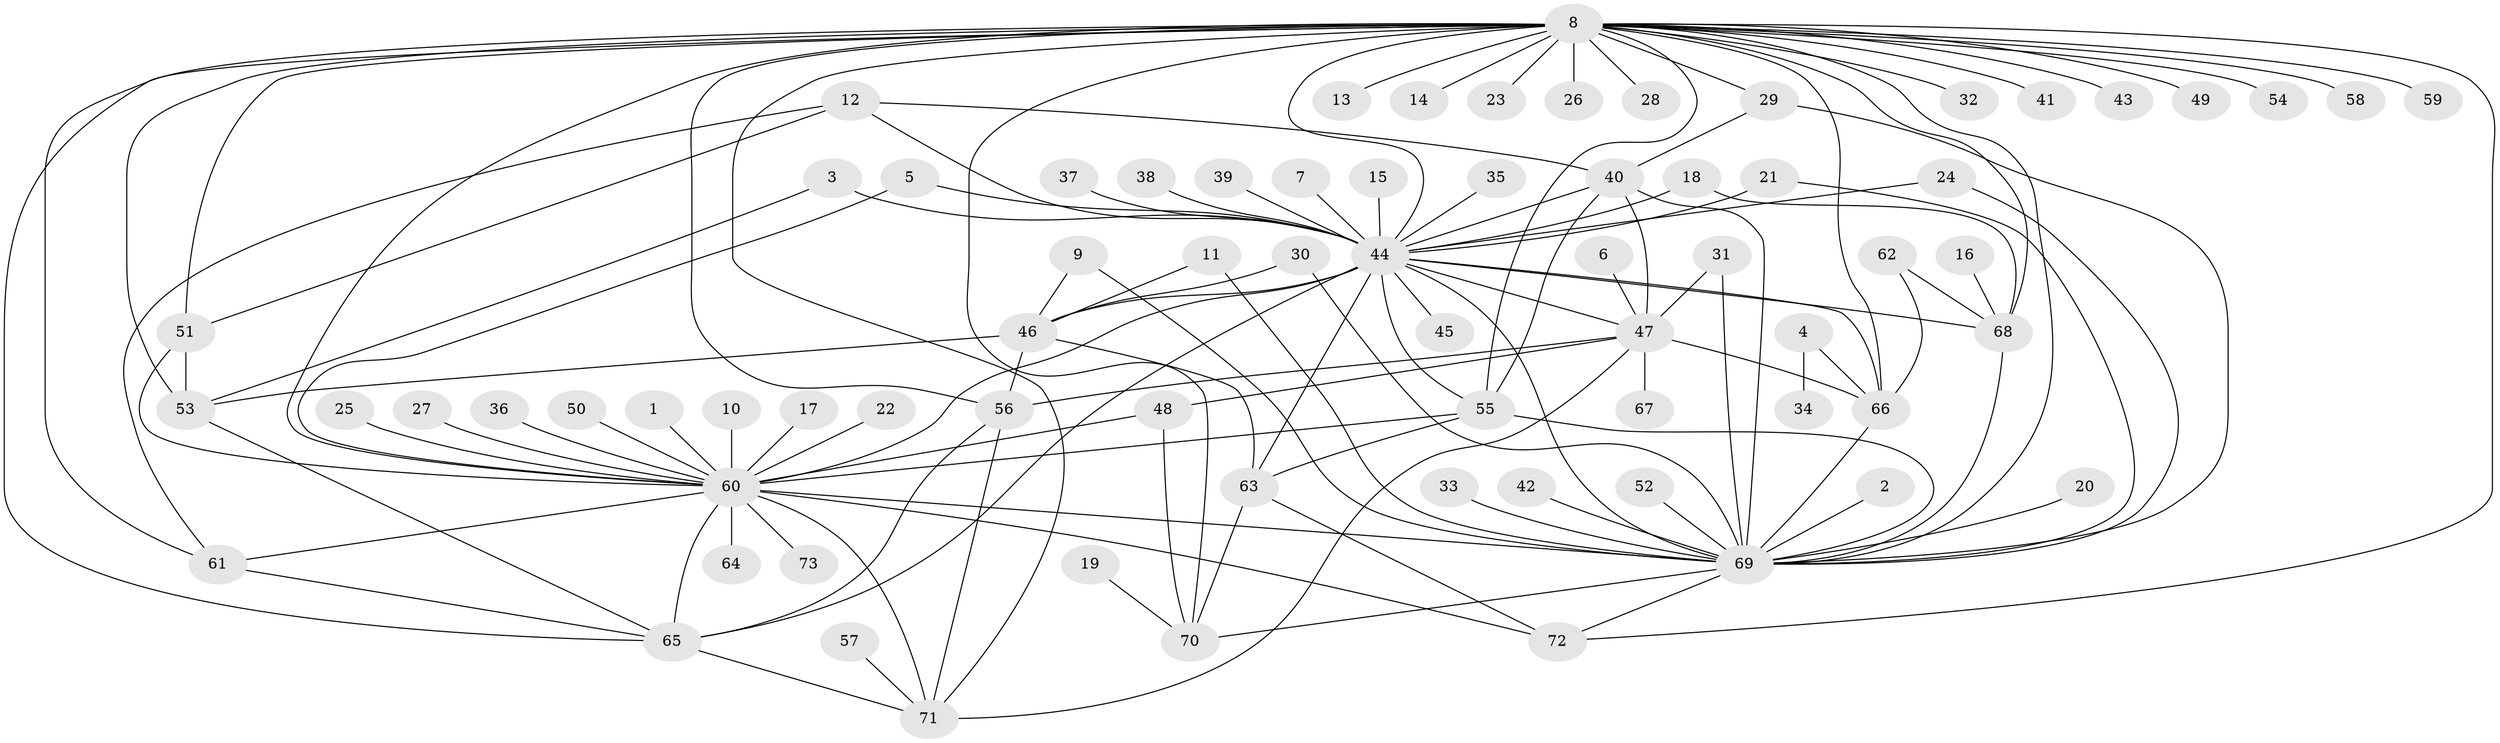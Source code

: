 // original degree distribution, {23: 0.00684931506849315, 22: 0.00684931506849315, 34: 0.00684931506849315, 6: 0.0273972602739726, 9: 0.02054794520547945, 5: 0.06164383561643835, 4: 0.06164383561643835, 3: 0.07534246575342465, 25: 0.00684931506849315, 2: 0.21232876712328766, 26: 0.00684931506849315, 1: 0.4794520547945205, 10: 0.00684931506849315, 8: 0.0136986301369863, 7: 0.00684931506849315}
// Generated by graph-tools (version 1.1) at 2025/26/03/09/25 03:26:00]
// undirected, 73 vertices, 125 edges
graph export_dot {
graph [start="1"]
  node [color=gray90,style=filled];
  1;
  2;
  3;
  4;
  5;
  6;
  7;
  8;
  9;
  10;
  11;
  12;
  13;
  14;
  15;
  16;
  17;
  18;
  19;
  20;
  21;
  22;
  23;
  24;
  25;
  26;
  27;
  28;
  29;
  30;
  31;
  32;
  33;
  34;
  35;
  36;
  37;
  38;
  39;
  40;
  41;
  42;
  43;
  44;
  45;
  46;
  47;
  48;
  49;
  50;
  51;
  52;
  53;
  54;
  55;
  56;
  57;
  58;
  59;
  60;
  61;
  62;
  63;
  64;
  65;
  66;
  67;
  68;
  69;
  70;
  71;
  72;
  73;
  1 -- 60 [weight=1.0];
  2 -- 69 [weight=1.0];
  3 -- 44 [weight=1.0];
  3 -- 53 [weight=1.0];
  4 -- 34 [weight=1.0];
  4 -- 66 [weight=1.0];
  5 -- 44 [weight=1.0];
  5 -- 60 [weight=1.0];
  6 -- 47 [weight=1.0];
  7 -- 44 [weight=1.0];
  8 -- 13 [weight=1.0];
  8 -- 14 [weight=1.0];
  8 -- 23 [weight=1.0];
  8 -- 26 [weight=1.0];
  8 -- 28 [weight=1.0];
  8 -- 29 [weight=2.0];
  8 -- 32 [weight=1.0];
  8 -- 41 [weight=2.0];
  8 -- 43 [weight=1.0];
  8 -- 44 [weight=2.0];
  8 -- 49 [weight=1.0];
  8 -- 51 [weight=1.0];
  8 -- 53 [weight=1.0];
  8 -- 54 [weight=1.0];
  8 -- 55 [weight=1.0];
  8 -- 56 [weight=2.0];
  8 -- 58 [weight=1.0];
  8 -- 59 [weight=1.0];
  8 -- 60 [weight=3.0];
  8 -- 61 [weight=2.0];
  8 -- 65 [weight=1.0];
  8 -- 66 [weight=2.0];
  8 -- 68 [weight=2.0];
  8 -- 69 [weight=1.0];
  8 -- 70 [weight=2.0];
  8 -- 71 [weight=1.0];
  8 -- 72 [weight=1.0];
  9 -- 46 [weight=1.0];
  9 -- 69 [weight=1.0];
  10 -- 60 [weight=1.0];
  11 -- 46 [weight=1.0];
  11 -- 69 [weight=1.0];
  12 -- 40 [weight=1.0];
  12 -- 44 [weight=1.0];
  12 -- 51 [weight=1.0];
  12 -- 61 [weight=1.0];
  15 -- 44 [weight=1.0];
  16 -- 68 [weight=1.0];
  17 -- 60 [weight=1.0];
  18 -- 44 [weight=1.0];
  18 -- 68 [weight=1.0];
  19 -- 70 [weight=1.0];
  20 -- 69 [weight=1.0];
  21 -- 44 [weight=1.0];
  21 -- 69 [weight=1.0];
  22 -- 60 [weight=1.0];
  24 -- 44 [weight=1.0];
  24 -- 69 [weight=1.0];
  25 -- 60 [weight=1.0];
  27 -- 60 [weight=1.0];
  29 -- 40 [weight=1.0];
  29 -- 69 [weight=2.0];
  30 -- 46 [weight=1.0];
  30 -- 69 [weight=1.0];
  31 -- 47 [weight=1.0];
  31 -- 69 [weight=1.0];
  33 -- 69 [weight=1.0];
  35 -- 44 [weight=1.0];
  36 -- 60 [weight=1.0];
  37 -- 44 [weight=1.0];
  38 -- 44 [weight=1.0];
  39 -- 44 [weight=1.0];
  40 -- 44 [weight=2.0];
  40 -- 47 [weight=1.0];
  40 -- 55 [weight=1.0];
  40 -- 69 [weight=1.0];
  42 -- 69 [weight=1.0];
  44 -- 45 [weight=1.0];
  44 -- 46 [weight=3.0];
  44 -- 47 [weight=1.0];
  44 -- 55 [weight=1.0];
  44 -- 60 [weight=1.0];
  44 -- 63 [weight=1.0];
  44 -- 65 [weight=2.0];
  44 -- 66 [weight=2.0];
  44 -- 68 [weight=1.0];
  44 -- 69 [weight=1.0];
  46 -- 53 [weight=1.0];
  46 -- 56 [weight=2.0];
  46 -- 63 [weight=1.0];
  47 -- 48 [weight=1.0];
  47 -- 56 [weight=1.0];
  47 -- 66 [weight=1.0];
  47 -- 67 [weight=1.0];
  47 -- 71 [weight=1.0];
  48 -- 60 [weight=1.0];
  48 -- 70 [weight=1.0];
  50 -- 60 [weight=1.0];
  51 -- 53 [weight=1.0];
  51 -- 60 [weight=2.0];
  52 -- 69 [weight=1.0];
  53 -- 65 [weight=1.0];
  55 -- 60 [weight=5.0];
  55 -- 63 [weight=1.0];
  55 -- 69 [weight=1.0];
  56 -- 65 [weight=1.0];
  56 -- 71 [weight=1.0];
  57 -- 71 [weight=1.0];
  60 -- 61 [weight=2.0];
  60 -- 64 [weight=1.0];
  60 -- 65 [weight=2.0];
  60 -- 69 [weight=2.0];
  60 -- 71 [weight=1.0];
  60 -- 72 [weight=1.0];
  60 -- 73 [weight=1.0];
  61 -- 65 [weight=1.0];
  62 -- 66 [weight=1.0];
  62 -- 68 [weight=1.0];
  63 -- 70 [weight=1.0];
  63 -- 72 [weight=1.0];
  65 -- 71 [weight=1.0];
  66 -- 69 [weight=1.0];
  68 -- 69 [weight=1.0];
  69 -- 70 [weight=1.0];
  69 -- 72 [weight=1.0];
}
